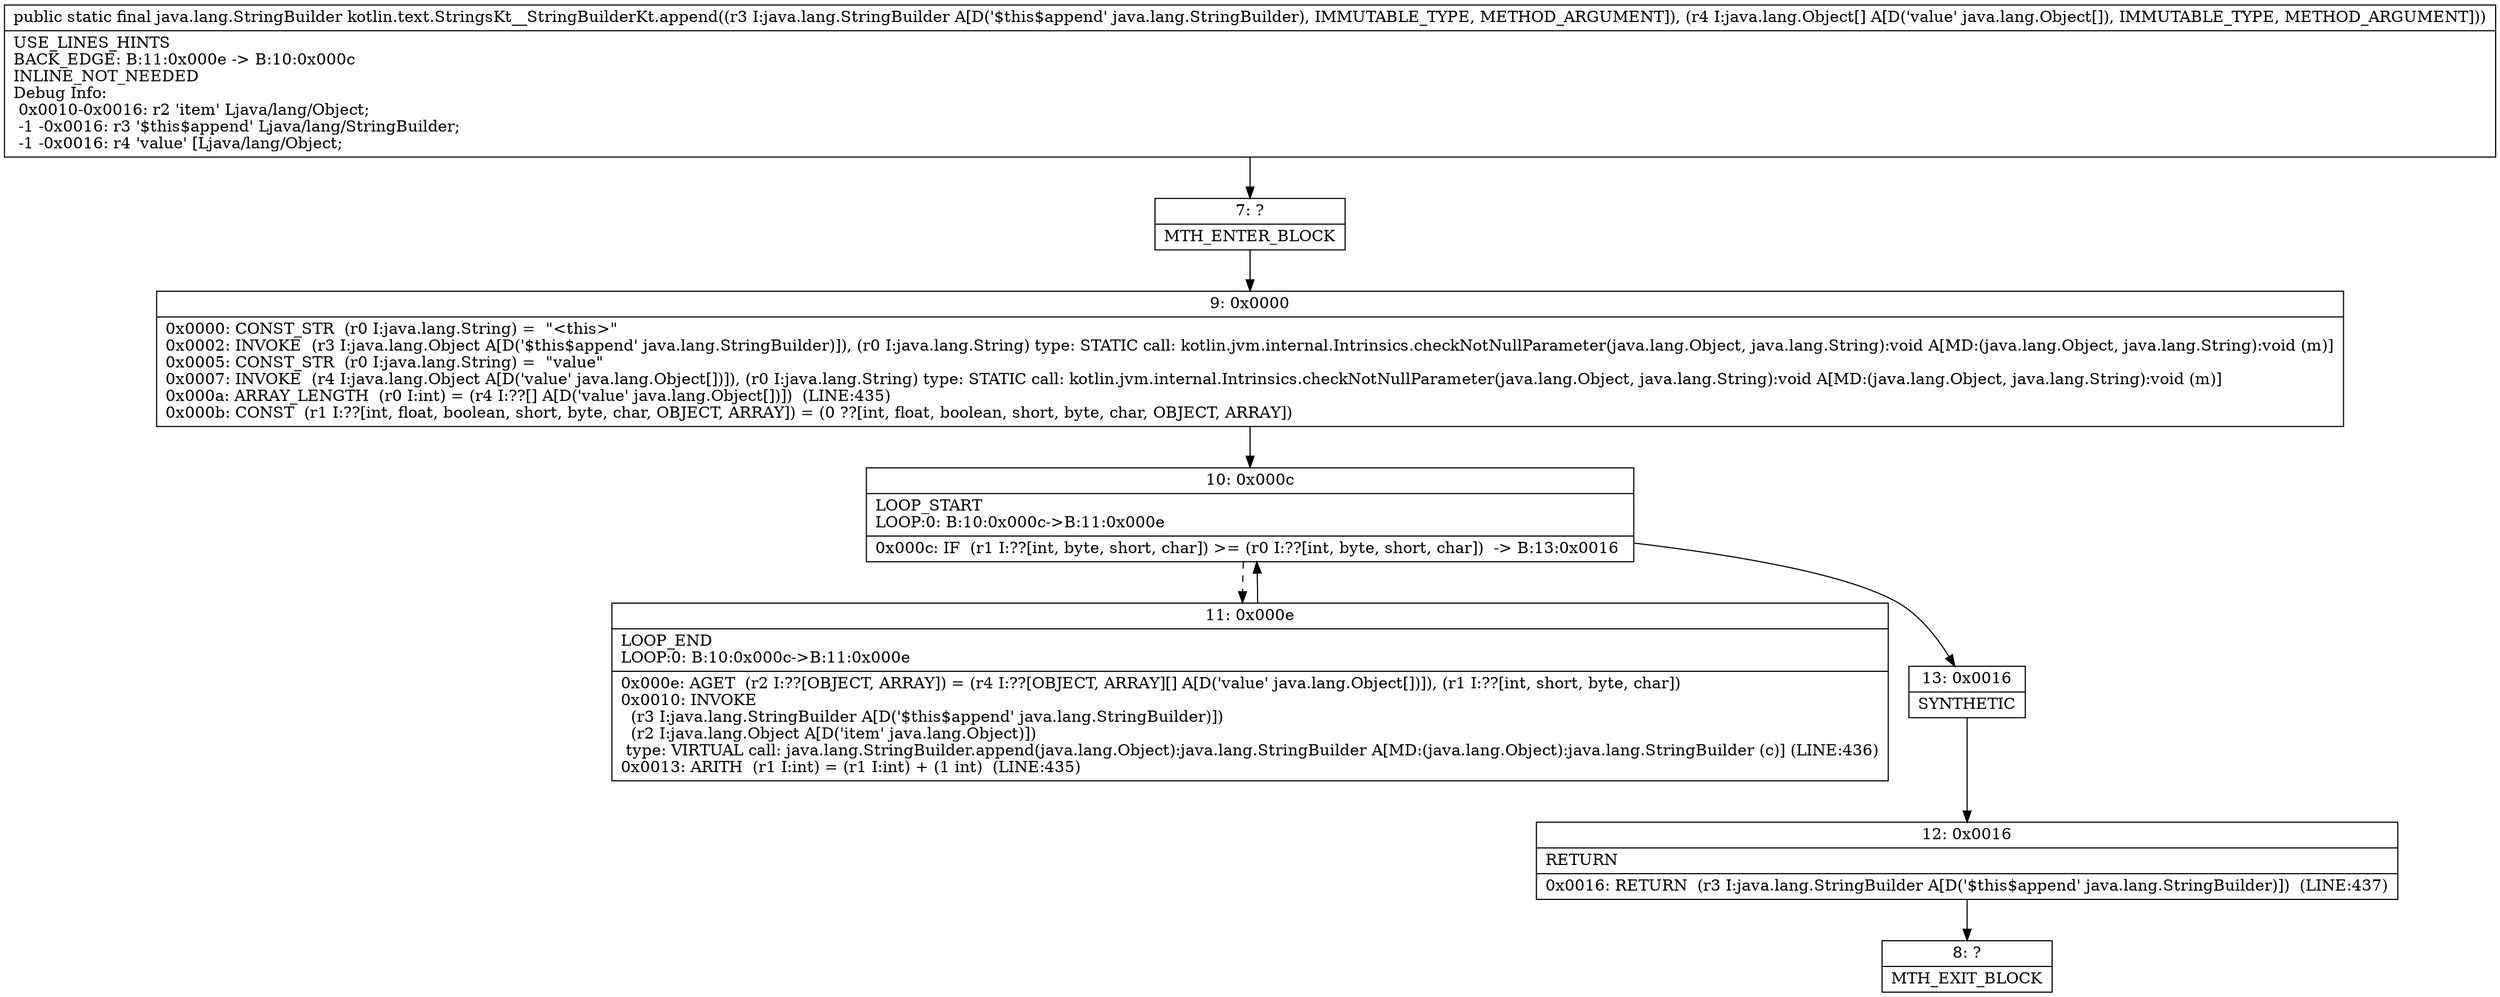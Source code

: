 digraph "CFG forkotlin.text.StringsKt__StringBuilderKt.append(Ljava\/lang\/StringBuilder;[Ljava\/lang\/Object;)Ljava\/lang\/StringBuilder;" {
Node_7 [shape=record,label="{7\:\ ?|MTH_ENTER_BLOCK\l}"];
Node_9 [shape=record,label="{9\:\ 0x0000|0x0000: CONST_STR  (r0 I:java.lang.String) =  \"\<this\>\" \l0x0002: INVOKE  (r3 I:java.lang.Object A[D('$this$append' java.lang.StringBuilder)]), (r0 I:java.lang.String) type: STATIC call: kotlin.jvm.internal.Intrinsics.checkNotNullParameter(java.lang.Object, java.lang.String):void A[MD:(java.lang.Object, java.lang.String):void (m)]\l0x0005: CONST_STR  (r0 I:java.lang.String) =  \"value\" \l0x0007: INVOKE  (r4 I:java.lang.Object A[D('value' java.lang.Object[])]), (r0 I:java.lang.String) type: STATIC call: kotlin.jvm.internal.Intrinsics.checkNotNullParameter(java.lang.Object, java.lang.String):void A[MD:(java.lang.Object, java.lang.String):void (m)]\l0x000a: ARRAY_LENGTH  (r0 I:int) = (r4 I:??[] A[D('value' java.lang.Object[])])  (LINE:435)\l0x000b: CONST  (r1 I:??[int, float, boolean, short, byte, char, OBJECT, ARRAY]) = (0 ??[int, float, boolean, short, byte, char, OBJECT, ARRAY]) \l}"];
Node_10 [shape=record,label="{10\:\ 0x000c|LOOP_START\lLOOP:0: B:10:0x000c\-\>B:11:0x000e\l|0x000c: IF  (r1 I:??[int, byte, short, char]) \>= (r0 I:??[int, byte, short, char])  \-\> B:13:0x0016 \l}"];
Node_11 [shape=record,label="{11\:\ 0x000e|LOOP_END\lLOOP:0: B:10:0x000c\-\>B:11:0x000e\l|0x000e: AGET  (r2 I:??[OBJECT, ARRAY]) = (r4 I:??[OBJECT, ARRAY][] A[D('value' java.lang.Object[])]), (r1 I:??[int, short, byte, char]) \l0x0010: INVOKE  \l  (r3 I:java.lang.StringBuilder A[D('$this$append' java.lang.StringBuilder)])\l  (r2 I:java.lang.Object A[D('item' java.lang.Object)])\l type: VIRTUAL call: java.lang.StringBuilder.append(java.lang.Object):java.lang.StringBuilder A[MD:(java.lang.Object):java.lang.StringBuilder (c)] (LINE:436)\l0x0013: ARITH  (r1 I:int) = (r1 I:int) + (1 int)  (LINE:435)\l}"];
Node_13 [shape=record,label="{13\:\ 0x0016|SYNTHETIC\l}"];
Node_12 [shape=record,label="{12\:\ 0x0016|RETURN\l|0x0016: RETURN  (r3 I:java.lang.StringBuilder A[D('$this$append' java.lang.StringBuilder)])  (LINE:437)\l}"];
Node_8 [shape=record,label="{8\:\ ?|MTH_EXIT_BLOCK\l}"];
MethodNode[shape=record,label="{public static final java.lang.StringBuilder kotlin.text.StringsKt__StringBuilderKt.append((r3 I:java.lang.StringBuilder A[D('$this$append' java.lang.StringBuilder), IMMUTABLE_TYPE, METHOD_ARGUMENT]), (r4 I:java.lang.Object[] A[D('value' java.lang.Object[]), IMMUTABLE_TYPE, METHOD_ARGUMENT]))  | USE_LINES_HINTS\lBACK_EDGE: B:11:0x000e \-\> B:10:0x000c\lINLINE_NOT_NEEDED\lDebug Info:\l  0x0010\-0x0016: r2 'item' Ljava\/lang\/Object;\l  \-1 \-0x0016: r3 '$this$append' Ljava\/lang\/StringBuilder;\l  \-1 \-0x0016: r4 'value' [Ljava\/lang\/Object;\l}"];
MethodNode -> Node_7;Node_7 -> Node_9;
Node_9 -> Node_10;
Node_10 -> Node_11[style=dashed];
Node_10 -> Node_13;
Node_11 -> Node_10;
Node_13 -> Node_12;
Node_12 -> Node_8;
}

